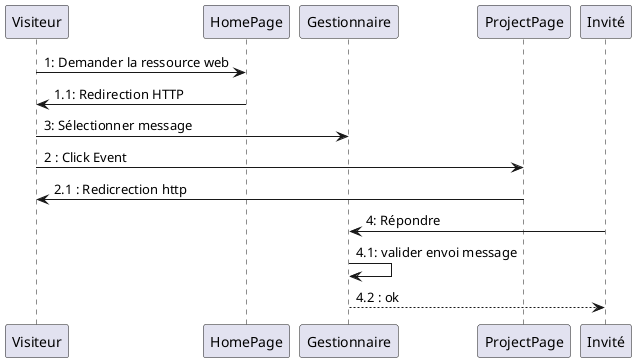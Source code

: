 @startuml
Visiteur -> "HomePage" as HomePage : 1: Demander la ressource web
HomePage -> Visiteur : 1.1: Redirection HTTP
Visiteur -> Gestionnaire : 3: Sélectionner message
Visiteur -> "ProjectPage" as ProjectPage : 2 : Click Event
ProjectPage -> Visiteur : 2.1 : Redicrection http
Invité -> Gestionnaire : 4: Répondre 
Gestionnaire -> Gestionnaire : 4.1: valider envoi message 
Gestionnaire --> Invité : 4.2 : ok
@enduml